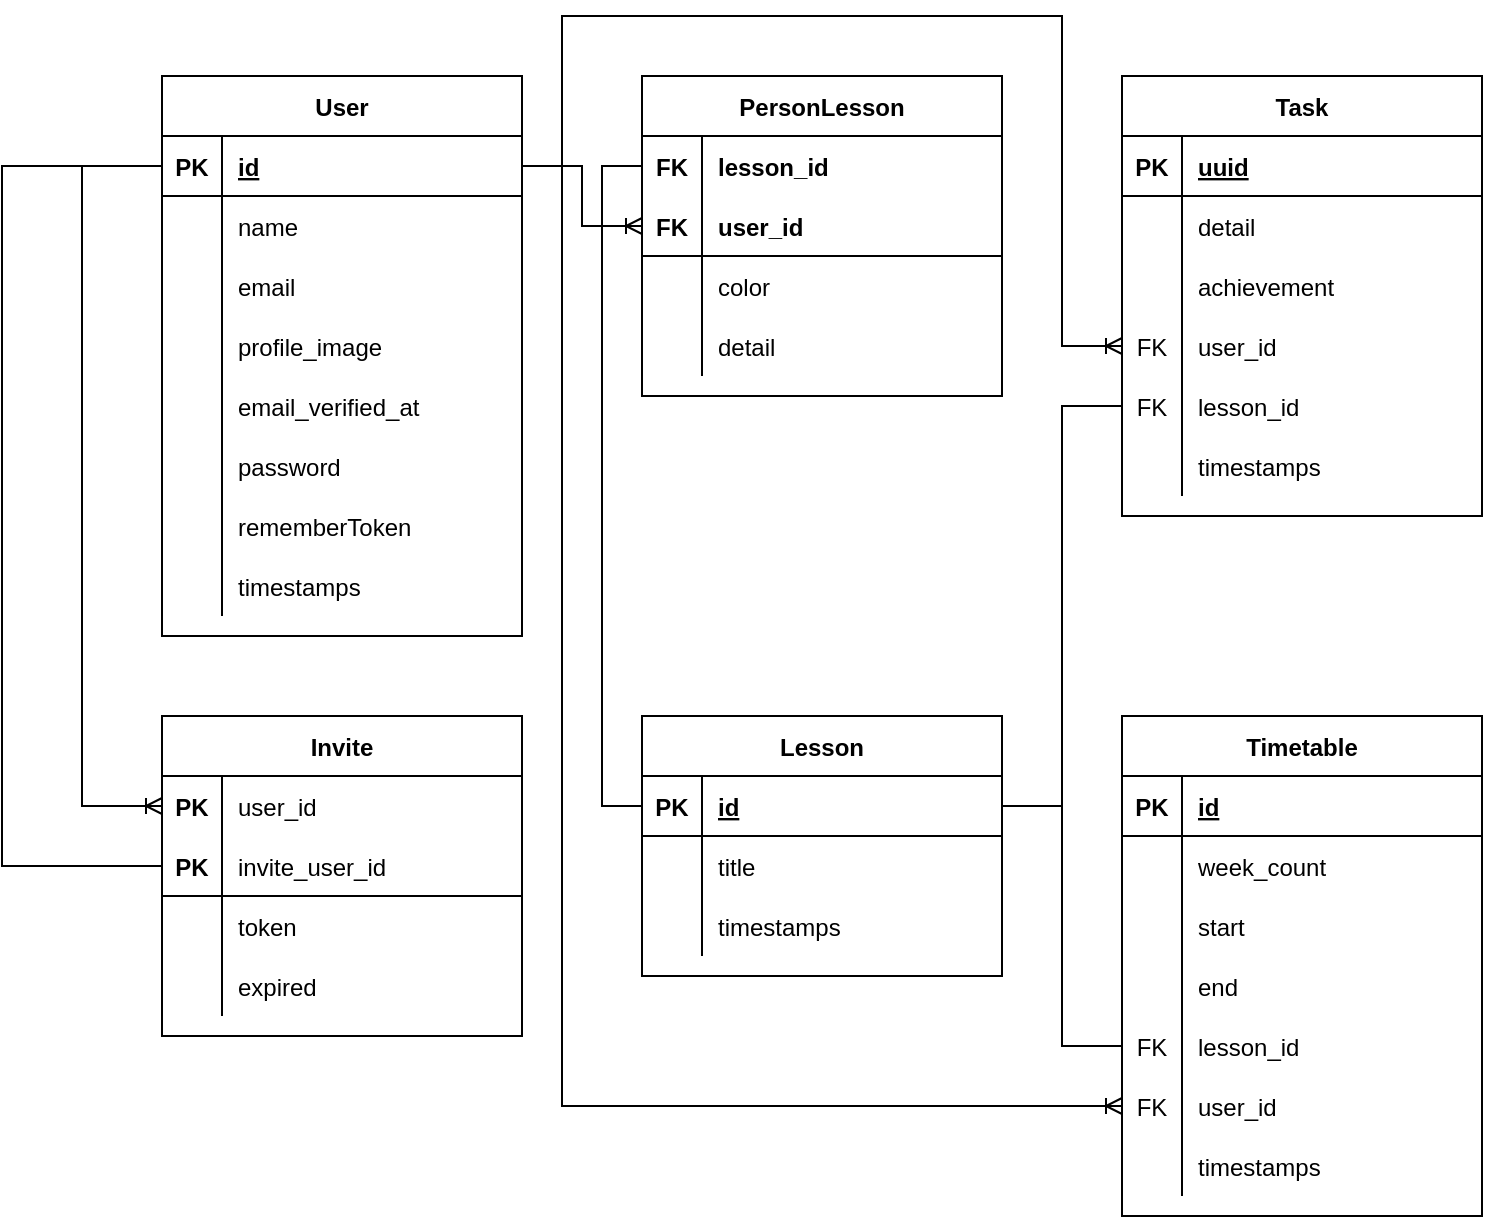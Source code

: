 <mxfile version="16.4.5" type="device"><diagram id="3P8LzScYwfdVxAlCg0pd" name="Page-1"><mxGraphModel dx="660" dy="1144" grid="1" gridSize="10" guides="1" tooltips="1" connect="1" arrows="1" fold="1" page="1" pageScale="1" pageWidth="1169" pageHeight="827" math="0" shadow="0"><root><mxCell id="0"/><mxCell id="1" parent="0"/><mxCell id="LaS4RuaiMo7m-fo8syZC-38" value="User" style="shape=table;startSize=30;container=1;collapsible=1;childLayout=tableLayout;fixedRows=1;rowLines=0;fontStyle=1;align=center;resizeLast=1;" parent="1" vertex="1"><mxGeometry x="120" y="80" width="180" height="280" as="geometry"/></mxCell><mxCell id="LaS4RuaiMo7m-fo8syZC-39" value="" style="shape=partialRectangle;collapsible=0;dropTarget=0;pointerEvents=0;fillColor=none;top=0;left=0;bottom=1;right=0;points=[[0,0.5],[1,0.5]];portConstraint=eastwest;" parent="LaS4RuaiMo7m-fo8syZC-38" vertex="1"><mxGeometry y="30" width="180" height="30" as="geometry"/></mxCell><mxCell id="LaS4RuaiMo7m-fo8syZC-40" value="PK" style="shape=partialRectangle;connectable=0;fillColor=none;top=0;left=0;bottom=0;right=0;fontStyle=1;overflow=hidden;" parent="LaS4RuaiMo7m-fo8syZC-39" vertex="1"><mxGeometry width="30" height="30" as="geometry"><mxRectangle width="30" height="30" as="alternateBounds"/></mxGeometry></mxCell><mxCell id="LaS4RuaiMo7m-fo8syZC-41" value="id" style="shape=partialRectangle;connectable=0;fillColor=none;top=0;left=0;bottom=0;right=0;align=left;spacingLeft=6;fontStyle=5;overflow=hidden;" parent="LaS4RuaiMo7m-fo8syZC-39" vertex="1"><mxGeometry x="30" width="150" height="30" as="geometry"><mxRectangle width="150" height="30" as="alternateBounds"/></mxGeometry></mxCell><mxCell id="LaS4RuaiMo7m-fo8syZC-42" value="" style="shape=partialRectangle;collapsible=0;dropTarget=0;pointerEvents=0;fillColor=none;top=0;left=0;bottom=0;right=0;points=[[0,0.5],[1,0.5]];portConstraint=eastwest;" parent="LaS4RuaiMo7m-fo8syZC-38" vertex="1"><mxGeometry y="60" width="180" height="30" as="geometry"/></mxCell><mxCell id="LaS4RuaiMo7m-fo8syZC-43" value="" style="shape=partialRectangle;connectable=0;fillColor=none;top=0;left=0;bottom=0;right=0;editable=1;overflow=hidden;" parent="LaS4RuaiMo7m-fo8syZC-42" vertex="1"><mxGeometry width="30" height="30" as="geometry"><mxRectangle width="30" height="30" as="alternateBounds"/></mxGeometry></mxCell><mxCell id="LaS4RuaiMo7m-fo8syZC-44" value="name" style="shape=partialRectangle;connectable=0;fillColor=none;top=0;left=0;bottom=0;right=0;align=left;spacingLeft=6;overflow=hidden;" parent="LaS4RuaiMo7m-fo8syZC-42" vertex="1"><mxGeometry x="30" width="150" height="30" as="geometry"><mxRectangle width="150" height="30" as="alternateBounds"/></mxGeometry></mxCell><mxCell id="LaS4RuaiMo7m-fo8syZC-45" value="" style="shape=partialRectangle;collapsible=0;dropTarget=0;pointerEvents=0;fillColor=none;top=0;left=0;bottom=0;right=0;points=[[0,0.5],[1,0.5]];portConstraint=eastwest;" parent="LaS4RuaiMo7m-fo8syZC-38" vertex="1"><mxGeometry y="90" width="180" height="30" as="geometry"/></mxCell><mxCell id="LaS4RuaiMo7m-fo8syZC-46" value="" style="shape=partialRectangle;connectable=0;fillColor=none;top=0;left=0;bottom=0;right=0;editable=1;overflow=hidden;" parent="LaS4RuaiMo7m-fo8syZC-45" vertex="1"><mxGeometry width="30" height="30" as="geometry"><mxRectangle width="30" height="30" as="alternateBounds"/></mxGeometry></mxCell><mxCell id="LaS4RuaiMo7m-fo8syZC-47" value="email" style="shape=partialRectangle;connectable=0;fillColor=none;top=0;left=0;bottom=0;right=0;align=left;spacingLeft=6;overflow=hidden;" parent="LaS4RuaiMo7m-fo8syZC-45" vertex="1"><mxGeometry x="30" width="150" height="30" as="geometry"><mxRectangle width="150" height="30" as="alternateBounds"/></mxGeometry></mxCell><mxCell id="LaS4RuaiMo7m-fo8syZC-48" value="" style="shape=partialRectangle;collapsible=0;dropTarget=0;pointerEvents=0;fillColor=none;top=0;left=0;bottom=0;right=0;points=[[0,0.5],[1,0.5]];portConstraint=eastwest;" parent="LaS4RuaiMo7m-fo8syZC-38" vertex="1"><mxGeometry y="120" width="180" height="30" as="geometry"/></mxCell><mxCell id="LaS4RuaiMo7m-fo8syZC-49" value="" style="shape=partialRectangle;connectable=0;fillColor=none;top=0;left=0;bottom=0;right=0;editable=1;overflow=hidden;" parent="LaS4RuaiMo7m-fo8syZC-48" vertex="1"><mxGeometry width="30" height="30" as="geometry"><mxRectangle width="30" height="30" as="alternateBounds"/></mxGeometry></mxCell><mxCell id="LaS4RuaiMo7m-fo8syZC-50" value="profile_image" style="shape=partialRectangle;connectable=0;fillColor=none;top=0;left=0;bottom=0;right=0;align=left;spacingLeft=6;overflow=hidden;" parent="LaS4RuaiMo7m-fo8syZC-48" vertex="1"><mxGeometry x="30" width="150" height="30" as="geometry"><mxRectangle width="150" height="30" as="alternateBounds"/></mxGeometry></mxCell><mxCell id="LaS4RuaiMo7m-fo8syZC-107" value="" style="shape=partialRectangle;collapsible=0;dropTarget=0;pointerEvents=0;fillColor=none;top=0;left=0;bottom=0;right=0;points=[[0,0.5],[1,0.5]];portConstraint=eastwest;" parent="LaS4RuaiMo7m-fo8syZC-38" vertex="1"><mxGeometry y="150" width="180" height="30" as="geometry"/></mxCell><mxCell id="LaS4RuaiMo7m-fo8syZC-108" value="" style="shape=partialRectangle;connectable=0;fillColor=none;top=0;left=0;bottom=0;right=0;editable=1;overflow=hidden;" parent="LaS4RuaiMo7m-fo8syZC-107" vertex="1"><mxGeometry width="30" height="30" as="geometry"><mxRectangle width="30" height="30" as="alternateBounds"/></mxGeometry></mxCell><mxCell id="LaS4RuaiMo7m-fo8syZC-109" value="email_verified_at" style="shape=partialRectangle;connectable=0;fillColor=none;top=0;left=0;bottom=0;right=0;align=left;spacingLeft=6;overflow=hidden;" parent="LaS4RuaiMo7m-fo8syZC-107" vertex="1"><mxGeometry x="30" width="150" height="30" as="geometry"><mxRectangle width="150" height="30" as="alternateBounds"/></mxGeometry></mxCell><mxCell id="LaS4RuaiMo7m-fo8syZC-114" value="" style="shape=partialRectangle;collapsible=0;dropTarget=0;pointerEvents=0;fillColor=none;top=0;left=0;bottom=0;right=0;points=[[0,0.5],[1,0.5]];portConstraint=eastwest;" parent="LaS4RuaiMo7m-fo8syZC-38" vertex="1"><mxGeometry y="180" width="180" height="30" as="geometry"/></mxCell><mxCell id="LaS4RuaiMo7m-fo8syZC-115" value="" style="shape=partialRectangle;connectable=0;fillColor=none;top=0;left=0;bottom=0;right=0;editable=1;overflow=hidden;" parent="LaS4RuaiMo7m-fo8syZC-114" vertex="1"><mxGeometry width="30" height="30" as="geometry"><mxRectangle width="30" height="30" as="alternateBounds"/></mxGeometry></mxCell><mxCell id="LaS4RuaiMo7m-fo8syZC-116" value="password" style="shape=partialRectangle;connectable=0;fillColor=none;top=0;left=0;bottom=0;right=0;align=left;spacingLeft=6;overflow=hidden;" parent="LaS4RuaiMo7m-fo8syZC-114" vertex="1"><mxGeometry x="30" width="150" height="30" as="geometry"><mxRectangle width="150" height="30" as="alternateBounds"/></mxGeometry></mxCell><mxCell id="LaS4RuaiMo7m-fo8syZC-118" value="" style="shape=partialRectangle;collapsible=0;dropTarget=0;pointerEvents=0;fillColor=none;top=0;left=0;bottom=0;right=0;points=[[0,0.5],[1,0.5]];portConstraint=eastwest;" parent="LaS4RuaiMo7m-fo8syZC-38" vertex="1"><mxGeometry y="210" width="180" height="30" as="geometry"/></mxCell><mxCell id="LaS4RuaiMo7m-fo8syZC-119" value="" style="shape=partialRectangle;connectable=0;fillColor=none;top=0;left=0;bottom=0;right=0;editable=1;overflow=hidden;" parent="LaS4RuaiMo7m-fo8syZC-118" vertex="1"><mxGeometry width="30" height="30" as="geometry"><mxRectangle width="30" height="30" as="alternateBounds"/></mxGeometry></mxCell><mxCell id="LaS4RuaiMo7m-fo8syZC-120" value="rememberToken" style="shape=partialRectangle;connectable=0;fillColor=none;top=0;left=0;bottom=0;right=0;align=left;spacingLeft=6;overflow=hidden;" parent="LaS4RuaiMo7m-fo8syZC-118" vertex="1"><mxGeometry x="30" width="150" height="30" as="geometry"><mxRectangle width="150" height="30" as="alternateBounds"/></mxGeometry></mxCell><mxCell id="LaS4RuaiMo7m-fo8syZC-122" value="" style="shape=partialRectangle;collapsible=0;dropTarget=0;pointerEvents=0;fillColor=none;top=0;left=0;bottom=0;right=0;points=[[0,0.5],[1,0.5]];portConstraint=eastwest;" parent="LaS4RuaiMo7m-fo8syZC-38" vertex="1"><mxGeometry y="240" width="180" height="30" as="geometry"/></mxCell><mxCell id="LaS4RuaiMo7m-fo8syZC-123" value="" style="shape=partialRectangle;connectable=0;fillColor=none;top=0;left=0;bottom=0;right=0;editable=1;overflow=hidden;" parent="LaS4RuaiMo7m-fo8syZC-122" vertex="1"><mxGeometry width="30" height="30" as="geometry"><mxRectangle width="30" height="30" as="alternateBounds"/></mxGeometry></mxCell><mxCell id="LaS4RuaiMo7m-fo8syZC-124" value="timestamps" style="shape=partialRectangle;connectable=0;fillColor=none;top=0;left=0;bottom=0;right=0;align=left;spacingLeft=6;overflow=hidden;" parent="LaS4RuaiMo7m-fo8syZC-122" vertex="1"><mxGeometry x="30" width="150" height="30" as="geometry"><mxRectangle width="150" height="30" as="alternateBounds"/></mxGeometry></mxCell><mxCell id="LaS4RuaiMo7m-fo8syZC-51" value="Invite" style="shape=table;startSize=30;container=1;collapsible=1;childLayout=tableLayout;fixedRows=1;rowLines=0;fontStyle=1;align=center;resizeLast=1;" parent="1" vertex="1"><mxGeometry x="120" y="400" width="180" height="160" as="geometry"/></mxCell><mxCell id="LaS4RuaiMo7m-fo8syZC-130" value="" style="shape=partialRectangle;collapsible=0;dropTarget=0;pointerEvents=0;fillColor=none;top=0;left=0;bottom=0;right=0;points=[[0,0.5],[1,0.5]];portConstraint=eastwest;" parent="LaS4RuaiMo7m-fo8syZC-51" vertex="1"><mxGeometry y="30" width="180" height="30" as="geometry"/></mxCell><mxCell id="LaS4RuaiMo7m-fo8syZC-131" value="PK" style="shape=partialRectangle;connectable=0;fillColor=none;top=0;left=0;bottom=0;right=0;editable=1;overflow=hidden;fontStyle=1" parent="LaS4RuaiMo7m-fo8syZC-130" vertex="1"><mxGeometry width="30" height="30" as="geometry"><mxRectangle width="30" height="30" as="alternateBounds"/></mxGeometry></mxCell><mxCell id="LaS4RuaiMo7m-fo8syZC-132" value="user_id" style="shape=partialRectangle;connectable=0;fillColor=none;top=0;left=0;bottom=0;right=0;align=left;spacingLeft=6;overflow=hidden;fontStyle=0;strokeColor=default;" parent="LaS4RuaiMo7m-fo8syZC-130" vertex="1"><mxGeometry x="30" width="150" height="30" as="geometry"><mxRectangle width="150" height="30" as="alternateBounds"/></mxGeometry></mxCell><mxCell id="LaS4RuaiMo7m-fo8syZC-52" value="" style="shape=partialRectangle;collapsible=0;dropTarget=0;pointerEvents=0;fillColor=none;top=0;left=0;bottom=1;right=0;points=[[0,0.5],[1,0.5]];portConstraint=eastwest;" parent="LaS4RuaiMo7m-fo8syZC-51" vertex="1"><mxGeometry y="60" width="180" height="30" as="geometry"/></mxCell><mxCell id="LaS4RuaiMo7m-fo8syZC-53" value="PK" style="shape=partialRectangle;connectable=0;fillColor=none;top=0;left=0;bottom=0;right=0;fontStyle=1;overflow=hidden;" parent="LaS4RuaiMo7m-fo8syZC-52" vertex="1"><mxGeometry width="30" height="30" as="geometry"><mxRectangle width="30" height="30" as="alternateBounds"/></mxGeometry></mxCell><mxCell id="LaS4RuaiMo7m-fo8syZC-54" value="invite_user_id" style="shape=partialRectangle;connectable=0;fillColor=none;top=0;left=0;bottom=0;right=0;align=left;spacingLeft=6;fontStyle=0;overflow=hidden;strokeColor=default;" parent="LaS4RuaiMo7m-fo8syZC-52" vertex="1"><mxGeometry x="30" width="150" height="30" as="geometry"><mxRectangle width="150" height="30" as="alternateBounds"/></mxGeometry></mxCell><mxCell id="LaS4RuaiMo7m-fo8syZC-55" value="" style="shape=partialRectangle;collapsible=0;dropTarget=0;pointerEvents=0;fillColor=none;top=0;left=0;bottom=0;right=0;points=[[0,0.5],[1,0.5]];portConstraint=eastwest;" parent="LaS4RuaiMo7m-fo8syZC-51" vertex="1"><mxGeometry y="90" width="180" height="30" as="geometry"/></mxCell><mxCell id="LaS4RuaiMo7m-fo8syZC-56" value="" style="shape=partialRectangle;connectable=0;fillColor=none;top=0;left=0;bottom=0;right=0;editable=1;overflow=hidden;" parent="LaS4RuaiMo7m-fo8syZC-55" vertex="1"><mxGeometry width="30" height="30" as="geometry"><mxRectangle width="30" height="30" as="alternateBounds"/></mxGeometry></mxCell><mxCell id="LaS4RuaiMo7m-fo8syZC-57" value="token" style="shape=partialRectangle;connectable=0;fillColor=none;top=0;left=0;bottom=0;right=0;align=left;spacingLeft=6;overflow=hidden;" parent="LaS4RuaiMo7m-fo8syZC-55" vertex="1"><mxGeometry x="30" width="150" height="30" as="geometry"><mxRectangle width="150" height="30" as="alternateBounds"/></mxGeometry></mxCell><mxCell id="R2A_NUswFnxwvMnsG_RP-1" value="" style="shape=tableRow;horizontal=0;startSize=0;swimlaneHead=0;swimlaneBody=0;fillColor=none;collapsible=0;dropTarget=0;points=[[0,0.5],[1,0.5]];portConstraint=eastwest;top=0;left=0;right=0;bottom=0;" parent="LaS4RuaiMo7m-fo8syZC-51" vertex="1"><mxGeometry y="120" width="180" height="30" as="geometry"/></mxCell><mxCell id="R2A_NUswFnxwvMnsG_RP-2" value="" style="shape=partialRectangle;connectable=0;fillColor=none;top=0;left=0;bottom=0;right=0;editable=1;overflow=hidden;" parent="R2A_NUswFnxwvMnsG_RP-1" vertex="1"><mxGeometry width="30" height="30" as="geometry"><mxRectangle width="30" height="30" as="alternateBounds"/></mxGeometry></mxCell><mxCell id="R2A_NUswFnxwvMnsG_RP-3" value="expired" style="shape=partialRectangle;connectable=0;fillColor=none;top=0;left=0;bottom=0;right=0;align=left;spacingLeft=6;overflow=hidden;" parent="R2A_NUswFnxwvMnsG_RP-1" vertex="1"><mxGeometry x="30" width="150" height="30" as="geometry"><mxRectangle width="150" height="30" as="alternateBounds"/></mxGeometry></mxCell><mxCell id="LaS4RuaiMo7m-fo8syZC-64" value="Lesson" style="shape=table;startSize=30;container=1;collapsible=1;childLayout=tableLayout;fixedRows=1;rowLines=0;fontStyle=1;align=center;resizeLast=1;" parent="1" vertex="1"><mxGeometry x="360" y="400" width="180" height="130" as="geometry"/></mxCell><mxCell id="LaS4RuaiMo7m-fo8syZC-65" value="" style="shape=partialRectangle;collapsible=0;dropTarget=0;pointerEvents=0;fillColor=none;top=0;left=0;bottom=1;right=0;points=[[0,0.5],[1,0.5]];portConstraint=eastwest;" parent="LaS4RuaiMo7m-fo8syZC-64" vertex="1"><mxGeometry y="30" width="180" height="30" as="geometry"/></mxCell><mxCell id="LaS4RuaiMo7m-fo8syZC-66" value="PK" style="shape=partialRectangle;connectable=0;fillColor=none;top=0;left=0;bottom=0;right=0;fontStyle=1;overflow=hidden;" parent="LaS4RuaiMo7m-fo8syZC-65" vertex="1"><mxGeometry width="30" height="30" as="geometry"><mxRectangle width="30" height="30" as="alternateBounds"/></mxGeometry></mxCell><mxCell id="LaS4RuaiMo7m-fo8syZC-67" value="id" style="shape=partialRectangle;connectable=0;fillColor=none;top=0;left=0;bottom=0;right=0;align=left;spacingLeft=6;fontStyle=5;overflow=hidden;" parent="LaS4RuaiMo7m-fo8syZC-65" vertex="1"><mxGeometry x="30" width="150" height="30" as="geometry"><mxRectangle width="150" height="30" as="alternateBounds"/></mxGeometry></mxCell><mxCell id="LaS4RuaiMo7m-fo8syZC-68" value="" style="shape=partialRectangle;collapsible=0;dropTarget=0;pointerEvents=0;fillColor=none;top=0;left=0;bottom=0;right=0;points=[[0,0.5],[1,0.5]];portConstraint=eastwest;" parent="LaS4RuaiMo7m-fo8syZC-64" vertex="1"><mxGeometry y="60" width="180" height="30" as="geometry"/></mxCell><mxCell id="LaS4RuaiMo7m-fo8syZC-69" value="" style="shape=partialRectangle;connectable=0;fillColor=none;top=0;left=0;bottom=0;right=0;editable=1;overflow=hidden;" parent="LaS4RuaiMo7m-fo8syZC-68" vertex="1"><mxGeometry width="30" height="30" as="geometry"><mxRectangle width="30" height="30" as="alternateBounds"/></mxGeometry></mxCell><mxCell id="LaS4RuaiMo7m-fo8syZC-70" value="title" style="shape=partialRectangle;connectable=0;fillColor=none;top=0;left=0;bottom=0;right=0;align=left;spacingLeft=6;overflow=hidden;" parent="LaS4RuaiMo7m-fo8syZC-68" vertex="1"><mxGeometry x="30" width="150" height="30" as="geometry"><mxRectangle width="150" height="30" as="alternateBounds"/></mxGeometry></mxCell><mxCell id="LaS4RuaiMo7m-fo8syZC-74" value="" style="shape=partialRectangle;collapsible=0;dropTarget=0;pointerEvents=0;fillColor=none;top=0;left=0;bottom=0;right=0;points=[[0,0.5],[1,0.5]];portConstraint=eastwest;" parent="LaS4RuaiMo7m-fo8syZC-64" vertex="1"><mxGeometry y="90" width="180" height="30" as="geometry"/></mxCell><mxCell id="LaS4RuaiMo7m-fo8syZC-75" value="" style="shape=partialRectangle;connectable=0;fillColor=none;top=0;left=0;bottom=0;right=0;editable=1;overflow=hidden;" parent="LaS4RuaiMo7m-fo8syZC-74" vertex="1"><mxGeometry width="30" height="30" as="geometry"><mxRectangle width="30" height="30" as="alternateBounds"/></mxGeometry></mxCell><mxCell id="LaS4RuaiMo7m-fo8syZC-76" value="timestamps" style="shape=partialRectangle;connectable=0;fillColor=none;top=0;left=0;bottom=0;right=0;align=left;spacingLeft=6;overflow=hidden;" parent="LaS4RuaiMo7m-fo8syZC-74" vertex="1"><mxGeometry x="30" width="150" height="30" as="geometry"><mxRectangle width="150" height="30" as="alternateBounds"/></mxGeometry></mxCell><mxCell id="LaS4RuaiMo7m-fo8syZC-77" value="Task" style="shape=table;startSize=30;container=1;collapsible=1;childLayout=tableLayout;fixedRows=1;rowLines=0;fontStyle=1;align=center;resizeLast=1;" parent="1" vertex="1"><mxGeometry x="600" y="80" width="180" height="220" as="geometry"/></mxCell><mxCell id="LaS4RuaiMo7m-fo8syZC-78" value="" style="shape=partialRectangle;collapsible=0;dropTarget=0;pointerEvents=0;fillColor=none;top=0;left=0;bottom=1;right=0;points=[[0,0.5],[1,0.5]];portConstraint=eastwest;" parent="LaS4RuaiMo7m-fo8syZC-77" vertex="1"><mxGeometry y="30" width="180" height="30" as="geometry"/></mxCell><mxCell id="LaS4RuaiMo7m-fo8syZC-79" value="PK" style="shape=partialRectangle;connectable=0;fillColor=none;top=0;left=0;bottom=0;right=0;fontStyle=1;overflow=hidden;" parent="LaS4RuaiMo7m-fo8syZC-78" vertex="1"><mxGeometry width="30" height="30" as="geometry"><mxRectangle width="30" height="30" as="alternateBounds"/></mxGeometry></mxCell><mxCell id="LaS4RuaiMo7m-fo8syZC-80" value="uuid" style="shape=partialRectangle;connectable=0;fillColor=none;top=0;left=0;bottom=0;right=0;align=left;spacingLeft=6;fontStyle=5;overflow=hidden;" parent="LaS4RuaiMo7m-fo8syZC-78" vertex="1"><mxGeometry x="30" width="150" height="30" as="geometry"><mxRectangle width="150" height="30" as="alternateBounds"/></mxGeometry></mxCell><mxCell id="LaS4RuaiMo7m-fo8syZC-81" value="" style="shape=partialRectangle;collapsible=0;dropTarget=0;pointerEvents=0;fillColor=none;top=0;left=0;bottom=0;right=0;points=[[0,0.5],[1,0.5]];portConstraint=eastwest;" parent="LaS4RuaiMo7m-fo8syZC-77" vertex="1"><mxGeometry y="60" width="180" height="30" as="geometry"/></mxCell><mxCell id="LaS4RuaiMo7m-fo8syZC-82" value="" style="shape=partialRectangle;connectable=0;fillColor=none;top=0;left=0;bottom=0;right=0;editable=1;overflow=hidden;" parent="LaS4RuaiMo7m-fo8syZC-81" vertex="1"><mxGeometry width="30" height="30" as="geometry"><mxRectangle width="30" height="30" as="alternateBounds"/></mxGeometry></mxCell><mxCell id="LaS4RuaiMo7m-fo8syZC-83" value="detail" style="shape=partialRectangle;connectable=0;fillColor=none;top=0;left=0;bottom=0;right=0;align=left;spacingLeft=6;overflow=hidden;" parent="LaS4RuaiMo7m-fo8syZC-81" vertex="1"><mxGeometry x="30" width="150" height="30" as="geometry"><mxRectangle width="150" height="30" as="alternateBounds"/></mxGeometry></mxCell><mxCell id="LKxuZCitKaVUx1JabQFx-3" value="" style="shape=partialRectangle;collapsible=0;dropTarget=0;pointerEvents=0;fillColor=none;top=0;left=0;bottom=0;right=0;points=[[0,0.5],[1,0.5]];portConstraint=eastwest;" parent="LaS4RuaiMo7m-fo8syZC-77" vertex="1"><mxGeometry y="90" width="180" height="30" as="geometry"/></mxCell><mxCell id="LKxuZCitKaVUx1JabQFx-4" value="" style="shape=partialRectangle;connectable=0;fillColor=none;top=0;left=0;bottom=0;right=0;editable=1;overflow=hidden;" parent="LKxuZCitKaVUx1JabQFx-3" vertex="1"><mxGeometry width="30" height="30" as="geometry"><mxRectangle width="30" height="30" as="alternateBounds"/></mxGeometry></mxCell><mxCell id="LKxuZCitKaVUx1JabQFx-5" value="achievement" style="shape=partialRectangle;connectable=0;fillColor=none;top=0;left=0;bottom=0;right=0;align=left;spacingLeft=6;overflow=hidden;" parent="LKxuZCitKaVUx1JabQFx-3" vertex="1"><mxGeometry x="30" width="150" height="30" as="geometry"><mxRectangle width="150" height="30" as="alternateBounds"/></mxGeometry></mxCell><mxCell id="LaS4RuaiMo7m-fo8syZC-87" value="" style="shape=partialRectangle;collapsible=0;dropTarget=0;pointerEvents=0;fillColor=none;top=0;left=0;bottom=0;right=0;points=[[0,0.5],[1,0.5]];portConstraint=eastwest;" parent="LaS4RuaiMo7m-fo8syZC-77" vertex="1"><mxGeometry y="120" width="180" height="30" as="geometry"/></mxCell><mxCell id="LaS4RuaiMo7m-fo8syZC-88" value="FK" style="shape=partialRectangle;connectable=0;fillColor=none;top=0;left=0;bottom=0;right=0;editable=1;overflow=hidden;" parent="LaS4RuaiMo7m-fo8syZC-87" vertex="1"><mxGeometry width="30" height="30" as="geometry"><mxRectangle width="30" height="30" as="alternateBounds"/></mxGeometry></mxCell><mxCell id="LaS4RuaiMo7m-fo8syZC-89" value="user_id" style="shape=partialRectangle;connectable=0;fillColor=none;top=0;left=0;bottom=0;right=0;align=left;spacingLeft=6;overflow=hidden;" parent="LaS4RuaiMo7m-fo8syZC-87" vertex="1"><mxGeometry x="30" width="150" height="30" as="geometry"><mxRectangle width="150" height="30" as="alternateBounds"/></mxGeometry></mxCell><mxCell id="LaS4RuaiMo7m-fo8syZC-84" value="" style="shape=partialRectangle;collapsible=0;dropTarget=0;pointerEvents=0;fillColor=none;top=0;left=0;bottom=0;right=0;points=[[0,0.5],[1,0.5]];portConstraint=eastwest;" parent="LaS4RuaiMo7m-fo8syZC-77" vertex="1"><mxGeometry y="150" width="180" height="30" as="geometry"/></mxCell><mxCell id="LaS4RuaiMo7m-fo8syZC-85" value="FK" style="shape=partialRectangle;connectable=0;fillColor=none;top=0;left=0;bottom=0;right=0;editable=1;overflow=hidden;" parent="LaS4RuaiMo7m-fo8syZC-84" vertex="1"><mxGeometry width="30" height="30" as="geometry"><mxRectangle width="30" height="30" as="alternateBounds"/></mxGeometry></mxCell><mxCell id="LaS4RuaiMo7m-fo8syZC-86" value="lesson_id" style="shape=partialRectangle;connectable=0;fillColor=none;top=0;left=0;bottom=0;right=0;align=left;spacingLeft=6;overflow=hidden;" parent="LaS4RuaiMo7m-fo8syZC-84" vertex="1"><mxGeometry x="30" width="150" height="30" as="geometry"><mxRectangle width="150" height="30" as="alternateBounds"/></mxGeometry></mxCell><mxCell id="LKxuZCitKaVUx1JabQFx-7" value="" style="shape=partialRectangle;collapsible=0;dropTarget=0;pointerEvents=0;fillColor=none;top=0;left=0;bottom=0;right=0;points=[[0,0.5],[1,0.5]];portConstraint=eastwest;" parent="LaS4RuaiMo7m-fo8syZC-77" vertex="1"><mxGeometry y="180" width="180" height="30" as="geometry"/></mxCell><mxCell id="LKxuZCitKaVUx1JabQFx-8" value="" style="shape=partialRectangle;connectable=0;fillColor=none;top=0;left=0;bottom=0;right=0;editable=1;overflow=hidden;" parent="LKxuZCitKaVUx1JabQFx-7" vertex="1"><mxGeometry width="30" height="30" as="geometry"><mxRectangle width="30" height="30" as="alternateBounds"/></mxGeometry></mxCell><mxCell id="LKxuZCitKaVUx1JabQFx-9" value="timestamps" style="shape=partialRectangle;connectable=0;fillColor=none;top=0;left=0;bottom=0;right=0;align=left;spacingLeft=6;overflow=hidden;" parent="LKxuZCitKaVUx1JabQFx-7" vertex="1"><mxGeometry x="30" width="150" height="30" as="geometry"><mxRectangle width="150" height="30" as="alternateBounds"/></mxGeometry></mxCell><mxCell id="LaS4RuaiMo7m-fo8syZC-90" value="Timetable" style="shape=table;startSize=30;container=1;collapsible=1;childLayout=tableLayout;fixedRows=1;rowLines=0;fontStyle=1;align=center;resizeLast=1;" parent="1" vertex="1"><mxGeometry x="600" y="400" width="180" height="250" as="geometry"/></mxCell><mxCell id="LaS4RuaiMo7m-fo8syZC-91" value="" style="shape=partialRectangle;collapsible=0;dropTarget=0;pointerEvents=0;fillColor=none;top=0;left=0;bottom=1;right=0;points=[[0,0.5],[1,0.5]];portConstraint=eastwest;" parent="LaS4RuaiMo7m-fo8syZC-90" vertex="1"><mxGeometry y="30" width="180" height="30" as="geometry"/></mxCell><mxCell id="LaS4RuaiMo7m-fo8syZC-92" value="PK" style="shape=partialRectangle;connectable=0;fillColor=none;top=0;left=0;bottom=0;right=0;fontStyle=1;overflow=hidden;" parent="LaS4RuaiMo7m-fo8syZC-91" vertex="1"><mxGeometry width="30" height="30" as="geometry"><mxRectangle width="30" height="30" as="alternateBounds"/></mxGeometry></mxCell><mxCell id="LaS4RuaiMo7m-fo8syZC-93" value="id" style="shape=partialRectangle;connectable=0;fillColor=none;top=0;left=0;bottom=0;right=0;align=left;spacingLeft=6;fontStyle=5;overflow=hidden;" parent="LaS4RuaiMo7m-fo8syZC-91" vertex="1"><mxGeometry x="30" width="150" height="30" as="geometry"><mxRectangle width="150" height="30" as="alternateBounds"/></mxGeometry></mxCell><mxCell id="LaS4RuaiMo7m-fo8syZC-94" value="" style="shape=partialRectangle;collapsible=0;dropTarget=0;pointerEvents=0;fillColor=none;top=0;left=0;bottom=0;right=0;points=[[0,0.5],[1,0.5]];portConstraint=eastwest;" parent="LaS4RuaiMo7m-fo8syZC-90" vertex="1"><mxGeometry y="60" width="180" height="30" as="geometry"/></mxCell><mxCell id="LaS4RuaiMo7m-fo8syZC-95" value="" style="shape=partialRectangle;connectable=0;fillColor=none;top=0;left=0;bottom=0;right=0;editable=1;overflow=hidden;" parent="LaS4RuaiMo7m-fo8syZC-94" vertex="1"><mxGeometry width="30" height="30" as="geometry"><mxRectangle width="30" height="30" as="alternateBounds"/></mxGeometry></mxCell><mxCell id="LaS4RuaiMo7m-fo8syZC-96" value="week_count" style="shape=partialRectangle;connectable=0;fillColor=none;top=0;left=0;bottom=0;right=0;align=left;spacingLeft=6;overflow=hidden;" parent="LaS4RuaiMo7m-fo8syZC-94" vertex="1"><mxGeometry x="30" width="150" height="30" as="geometry"><mxRectangle width="150" height="30" as="alternateBounds"/></mxGeometry></mxCell><mxCell id="LaS4RuaiMo7m-fo8syZC-100" value="" style="shape=partialRectangle;collapsible=0;dropTarget=0;pointerEvents=0;fillColor=none;top=0;left=0;bottom=0;right=0;points=[[0,0.5],[1,0.5]];portConstraint=eastwest;" parent="LaS4RuaiMo7m-fo8syZC-90" vertex="1"><mxGeometry y="90" width="180" height="30" as="geometry"/></mxCell><mxCell id="LaS4RuaiMo7m-fo8syZC-101" value="" style="shape=partialRectangle;connectable=0;fillColor=none;top=0;left=0;bottom=0;right=0;editable=1;overflow=hidden;" parent="LaS4RuaiMo7m-fo8syZC-100" vertex="1"><mxGeometry width="30" height="30" as="geometry"><mxRectangle width="30" height="30" as="alternateBounds"/></mxGeometry></mxCell><mxCell id="LaS4RuaiMo7m-fo8syZC-102" value="start" style="shape=partialRectangle;connectable=0;fillColor=none;top=0;left=0;bottom=0;right=0;align=left;spacingLeft=6;overflow=hidden;" parent="LaS4RuaiMo7m-fo8syZC-100" vertex="1"><mxGeometry x="30" width="150" height="30" as="geometry"><mxRectangle width="150" height="30" as="alternateBounds"/></mxGeometry></mxCell><mxCell id="LaS4RuaiMo7m-fo8syZC-138" value="" style="shape=partialRectangle;collapsible=0;dropTarget=0;pointerEvents=0;fillColor=none;top=0;left=0;bottom=0;right=0;points=[[0,0.5],[1,0.5]];portConstraint=eastwest;" parent="LaS4RuaiMo7m-fo8syZC-90" vertex="1"><mxGeometry y="120" width="180" height="30" as="geometry"/></mxCell><mxCell id="LaS4RuaiMo7m-fo8syZC-139" value="" style="shape=partialRectangle;connectable=0;fillColor=none;top=0;left=0;bottom=0;right=0;editable=1;overflow=hidden;" parent="LaS4RuaiMo7m-fo8syZC-138" vertex="1"><mxGeometry width="30" height="30" as="geometry"><mxRectangle width="30" height="30" as="alternateBounds"/></mxGeometry></mxCell><mxCell id="LaS4RuaiMo7m-fo8syZC-140" value="end" style="shape=partialRectangle;connectable=0;fillColor=none;top=0;left=0;bottom=0;right=0;align=left;spacingLeft=6;overflow=hidden;" parent="LaS4RuaiMo7m-fo8syZC-138" vertex="1"><mxGeometry x="30" width="150" height="30" as="geometry"><mxRectangle width="150" height="30" as="alternateBounds"/></mxGeometry></mxCell><mxCell id="LaS4RuaiMo7m-fo8syZC-150" value="" style="shape=partialRectangle;collapsible=0;dropTarget=0;pointerEvents=0;fillColor=none;top=0;left=0;bottom=0;right=0;points=[[0,0.5],[1,0.5]];portConstraint=eastwest;" parent="LaS4RuaiMo7m-fo8syZC-90" vertex="1"><mxGeometry y="150" width="180" height="30" as="geometry"/></mxCell><mxCell id="LaS4RuaiMo7m-fo8syZC-151" value="FK" style="shape=partialRectangle;connectable=0;fillColor=none;top=0;left=0;bottom=0;right=0;editable=1;overflow=hidden;" parent="LaS4RuaiMo7m-fo8syZC-150" vertex="1"><mxGeometry width="30" height="30" as="geometry"><mxRectangle width="30" height="30" as="alternateBounds"/></mxGeometry></mxCell><mxCell id="LaS4RuaiMo7m-fo8syZC-152" value="lesson_id" style="shape=partialRectangle;connectable=0;fillColor=none;top=0;left=0;bottom=0;right=0;align=left;spacingLeft=6;overflow=hidden;" parent="LaS4RuaiMo7m-fo8syZC-150" vertex="1"><mxGeometry x="30" width="150" height="30" as="geometry"><mxRectangle width="150" height="30" as="alternateBounds"/></mxGeometry></mxCell><mxCell id="LaS4RuaiMo7m-fo8syZC-146" value="" style="shape=partialRectangle;collapsible=0;dropTarget=0;pointerEvents=0;fillColor=none;top=0;left=0;bottom=0;right=0;points=[[0,0.5],[1,0.5]];portConstraint=eastwest;" parent="LaS4RuaiMo7m-fo8syZC-90" vertex="1"><mxGeometry y="180" width="180" height="30" as="geometry"/></mxCell><mxCell id="LaS4RuaiMo7m-fo8syZC-147" value="FK" style="shape=partialRectangle;connectable=0;fillColor=none;top=0;left=0;bottom=0;right=0;editable=1;overflow=hidden;" parent="LaS4RuaiMo7m-fo8syZC-146" vertex="1"><mxGeometry width="30" height="30" as="geometry"><mxRectangle width="30" height="30" as="alternateBounds"/></mxGeometry></mxCell><mxCell id="LaS4RuaiMo7m-fo8syZC-148" value="user_id" style="shape=partialRectangle;connectable=0;fillColor=none;top=0;left=0;bottom=0;right=0;align=left;spacingLeft=6;overflow=hidden;" parent="LaS4RuaiMo7m-fo8syZC-146" vertex="1"><mxGeometry x="30" width="150" height="30" as="geometry"><mxRectangle width="150" height="30" as="alternateBounds"/></mxGeometry></mxCell><mxCell id="LaS4RuaiMo7m-fo8syZC-134" value="" style="shape=partialRectangle;collapsible=0;dropTarget=0;pointerEvents=0;fillColor=none;top=0;left=0;bottom=0;right=0;points=[[0,0.5],[1,0.5]];portConstraint=eastwest;" parent="LaS4RuaiMo7m-fo8syZC-90" vertex="1"><mxGeometry y="210" width="180" height="30" as="geometry"/></mxCell><mxCell id="LaS4RuaiMo7m-fo8syZC-135" value="" style="shape=partialRectangle;connectable=0;fillColor=none;top=0;left=0;bottom=0;right=0;editable=1;overflow=hidden;" parent="LaS4RuaiMo7m-fo8syZC-134" vertex="1"><mxGeometry width="30" height="30" as="geometry"><mxRectangle width="30" height="30" as="alternateBounds"/></mxGeometry></mxCell><mxCell id="LaS4RuaiMo7m-fo8syZC-136" value="timestamps" style="shape=partialRectangle;connectable=0;fillColor=none;top=0;left=0;bottom=0;right=0;align=left;spacingLeft=6;overflow=hidden;" parent="LaS4RuaiMo7m-fo8syZC-134" vertex="1"><mxGeometry x="30" width="150" height="30" as="geometry"><mxRectangle width="150" height="30" as="alternateBounds"/></mxGeometry></mxCell><mxCell id="LKxuZCitKaVUx1JabQFx-10" value="" style="edgeStyle=orthogonalEdgeStyle;fontSize=12;html=1;endArrow=ERoneToMany;rounded=0;exitX=1;exitY=0.5;exitDx=0;exitDy=0;entryX=0;entryY=0.5;entryDx=0;entryDy=0;" parent="1" source="LaS4RuaiMo7m-fo8syZC-39" target="LaS4RuaiMo7m-fo8syZC-87" edge="1"><mxGeometry width="100" height="100" relative="1" as="geometry"><mxPoint x="460" y="410" as="sourcePoint"/><mxPoint x="560" y="310" as="targetPoint"/><Array as="points"><mxPoint x="320" y="125"/><mxPoint x="320" y="50"/><mxPoint x="570" y="50"/><mxPoint x="570" y="215"/></Array></mxGeometry></mxCell><mxCell id="LKxuZCitKaVUx1JabQFx-11" value="" style="edgeStyle=orthogonalEdgeStyle;fontSize=12;html=1;endArrow=ERoneToMany;rounded=0;exitX=1;exitY=0.5;exitDx=0;exitDy=0;entryX=0;entryY=0.5;entryDx=0;entryDy=0;" parent="1" source="LaS4RuaiMo7m-fo8syZC-39" target="LaS4RuaiMo7m-fo8syZC-146" edge="1"><mxGeometry width="100" height="100" relative="1" as="geometry"><mxPoint x="310" y="170" as="sourcePoint"/><mxPoint x="410" y="70" as="targetPoint"/><Array as="points"><mxPoint x="320" y="125"/><mxPoint x="320" y="595"/></Array></mxGeometry></mxCell><mxCell id="LKxuZCitKaVUx1JabQFx-14" value="" style="edgeStyle=orthogonalEdgeStyle;fontSize=12;html=1;endArrow=none;rounded=0;entryX=0;entryY=0.75;entryDx=0;entryDy=0;exitX=1;exitY=0.5;exitDx=0;exitDy=0;endFill=0;" parent="1" source="LaS4RuaiMo7m-fo8syZC-65" target="LaS4RuaiMo7m-fo8syZC-77" edge="1"><mxGeometry width="100" height="100" relative="1" as="geometry"><mxPoint x="430" y="350" as="sourcePoint"/><mxPoint x="530" y="250" as="targetPoint"/><Array as="points"><mxPoint x="570" y="445"/><mxPoint x="570" y="245"/></Array></mxGeometry></mxCell><mxCell id="LKxuZCitKaVUx1JabQFx-15" value="" style="edgeStyle=orthogonalEdgeStyle;fontSize=12;html=1;endArrow=none;rounded=0;exitX=1;exitY=0.5;exitDx=0;exitDy=0;endFill=0;" parent="1" source="LaS4RuaiMo7m-fo8syZC-65" target="LaS4RuaiMo7m-fo8syZC-150" edge="1"><mxGeometry width="100" height="100" relative="1" as="geometry"><mxPoint x="600" y="490" as="sourcePoint"/><mxPoint x="700" y="390" as="targetPoint"/><Array as="points"><mxPoint x="570" y="445"/><mxPoint x="570" y="565"/></Array></mxGeometry></mxCell><mxCell id="LKxuZCitKaVUx1JabQFx-16" value="" style="fontSize=12;html=1;endArrow=ERoneToMany;rounded=0;entryX=0;entryY=0.5;entryDx=0;entryDy=0;edgeStyle=elbowEdgeStyle;" parent="1" source="LaS4RuaiMo7m-fo8syZC-39" target="LaS4RuaiMo7m-fo8syZC-130" edge="1"><mxGeometry width="100" height="100" relative="1" as="geometry"><mxPoint x="120" y="130" as="sourcePoint"/><mxPoint x="480" y="340" as="targetPoint"/><Array as="points"><mxPoint x="80" y="310"/></Array></mxGeometry></mxCell><mxCell id="LKxuZCitKaVUx1JabQFx-18" value="" style="edgeStyle=elbowEdgeStyle;fontSize=12;html=1;endArrow=none;rounded=0;exitX=0;exitY=0.5;exitDx=0;exitDy=0;endFill=0;entryX=0;entryY=0.5;entryDx=0;entryDy=0;" parent="1" source="LaS4RuaiMo7m-fo8syZC-52" target="LaS4RuaiMo7m-fo8syZC-39" edge="1"><mxGeometry width="100" height="100" relative="1" as="geometry"><mxPoint x="330" y="500" as="sourcePoint"/><mxPoint x="60" y="280" as="targetPoint"/><Array as="points"><mxPoint x="40" y="390"/></Array></mxGeometry></mxCell><mxCell id="cTbx3iRNXlN0SP8SjcZO-1" value="PersonLesson" style="shape=table;startSize=30;container=1;collapsible=1;childLayout=tableLayout;fixedRows=1;rowLines=0;fontStyle=1;align=center;resizeLast=1;" parent="1" vertex="1"><mxGeometry x="360" y="80" width="180" height="160.0" as="geometry"/></mxCell><mxCell id="cTbx3iRNXlN0SP8SjcZO-11" value="" style="shape=partialRectangle;collapsible=0;dropTarget=0;pointerEvents=0;fillColor=none;top=0;left=0;bottom=0;right=0;points=[[0,0.5],[1,0.5]];portConstraint=eastwest;" parent="cTbx3iRNXlN0SP8SjcZO-1" vertex="1"><mxGeometry y="30" width="180" height="30" as="geometry"/></mxCell><mxCell id="cTbx3iRNXlN0SP8SjcZO-12" value="FK" style="shape=partialRectangle;connectable=0;fillColor=none;top=0;left=0;bottom=0;right=0;editable=1;overflow=hidden;fontStyle=1" parent="cTbx3iRNXlN0SP8SjcZO-11" vertex="1"><mxGeometry width="30" height="30" as="geometry"><mxRectangle width="30" height="30" as="alternateBounds"/></mxGeometry></mxCell><mxCell id="cTbx3iRNXlN0SP8SjcZO-13" value="lesson_id" style="shape=partialRectangle;connectable=0;fillColor=none;top=0;left=0;bottom=0;right=0;align=left;spacingLeft=6;overflow=hidden;fontStyle=1" parent="cTbx3iRNXlN0SP8SjcZO-11" vertex="1"><mxGeometry x="30" width="150" height="30" as="geometry"><mxRectangle width="150" height="30" as="alternateBounds"/></mxGeometry></mxCell><mxCell id="cTbx3iRNXlN0SP8SjcZO-2" value="" style="shape=partialRectangle;collapsible=0;dropTarget=0;pointerEvents=0;fillColor=none;top=0;left=0;bottom=1;right=0;points=[[0,0.5],[1,0.5]];portConstraint=eastwest;" parent="cTbx3iRNXlN0SP8SjcZO-1" vertex="1"><mxGeometry y="60" width="180" height="30" as="geometry"/></mxCell><mxCell id="cTbx3iRNXlN0SP8SjcZO-3" value="FK" style="shape=partialRectangle;connectable=0;fillColor=none;top=0;left=0;bottom=0;right=0;fontStyle=1;overflow=hidden;" parent="cTbx3iRNXlN0SP8SjcZO-2" vertex="1"><mxGeometry width="30" height="30" as="geometry"><mxRectangle width="30" height="30" as="alternateBounds"/></mxGeometry></mxCell><mxCell id="cTbx3iRNXlN0SP8SjcZO-4" value="user_id" style="shape=partialRectangle;connectable=0;fillColor=none;top=0;left=0;bottom=0;right=0;align=left;spacingLeft=6;fontStyle=1;overflow=hidden;" parent="cTbx3iRNXlN0SP8SjcZO-2" vertex="1"><mxGeometry x="30" width="150" height="30" as="geometry"><mxRectangle width="150" height="30" as="alternateBounds"/></mxGeometry></mxCell><mxCell id="cTbx3iRNXlN0SP8SjcZO-5" value="" style="shape=partialRectangle;collapsible=0;dropTarget=0;pointerEvents=0;fillColor=none;top=0;left=0;bottom=0;right=0;points=[[0,0.5],[1,0.5]];portConstraint=eastwest;" parent="cTbx3iRNXlN0SP8SjcZO-1" vertex="1"><mxGeometry y="90" width="180" height="30" as="geometry"/></mxCell><mxCell id="cTbx3iRNXlN0SP8SjcZO-6" value="" style="shape=partialRectangle;connectable=0;fillColor=none;top=0;left=0;bottom=0;right=0;editable=1;overflow=hidden;" parent="cTbx3iRNXlN0SP8SjcZO-5" vertex="1"><mxGeometry width="30" height="30" as="geometry"><mxRectangle width="30" height="30" as="alternateBounds"/></mxGeometry></mxCell><mxCell id="cTbx3iRNXlN0SP8SjcZO-7" value="color" style="shape=partialRectangle;connectable=0;fillColor=none;top=0;left=0;bottom=0;right=0;align=left;spacingLeft=6;overflow=hidden;" parent="cTbx3iRNXlN0SP8SjcZO-5" vertex="1"><mxGeometry x="30" width="150" height="30" as="geometry"><mxRectangle width="150" height="30" as="alternateBounds"/></mxGeometry></mxCell><mxCell id="gLKLcMbP9Z4-UVTh8g-a-1" value="" style="shape=tableRow;horizontal=0;startSize=0;swimlaneHead=0;swimlaneBody=0;fillColor=none;collapsible=0;dropTarget=0;points=[[0,0.5],[1,0.5]];portConstraint=eastwest;top=0;left=0;right=0;bottom=0;strokeColor=default;" vertex="1" parent="cTbx3iRNXlN0SP8SjcZO-1"><mxGeometry y="120" width="180" height="30" as="geometry"/></mxCell><mxCell id="gLKLcMbP9Z4-UVTh8g-a-2" value="" style="shape=partialRectangle;connectable=0;fillColor=none;top=0;left=0;bottom=0;right=0;editable=1;overflow=hidden;strokeColor=default;" vertex="1" parent="gLKLcMbP9Z4-UVTh8g-a-1"><mxGeometry width="30" height="30" as="geometry"><mxRectangle width="30" height="30" as="alternateBounds"/></mxGeometry></mxCell><mxCell id="gLKLcMbP9Z4-UVTh8g-a-3" value="detail" style="shape=partialRectangle;connectable=0;fillColor=none;top=0;left=0;bottom=0;right=0;align=left;spacingLeft=6;overflow=hidden;strokeColor=default;" vertex="1" parent="gLKLcMbP9Z4-UVTh8g-a-1"><mxGeometry x="30" width="150" height="30" as="geometry"><mxRectangle width="150" height="30" as="alternateBounds"/></mxGeometry></mxCell><mxCell id="cTbx3iRNXlN0SP8SjcZO-18" value="" style="edgeStyle=entityRelationEdgeStyle;fontSize=12;html=1;endArrow=ERoneToMany;rounded=0;exitX=1;exitY=0.5;exitDx=0;exitDy=0;entryX=0;entryY=0.5;entryDx=0;entryDy=0;" parent="1" source="LaS4RuaiMo7m-fo8syZC-39" target="cTbx3iRNXlN0SP8SjcZO-2" edge="1"><mxGeometry width="100" height="100" relative="1" as="geometry"><mxPoint x="340" y="360" as="sourcePoint"/><mxPoint x="440" y="260" as="targetPoint"/></mxGeometry></mxCell><mxCell id="cTbx3iRNXlN0SP8SjcZO-19" value="" style="edgeStyle=orthogonalEdgeStyle;fontSize=12;html=1;endArrow=none;rounded=0;entryX=0;entryY=0.5;entryDx=0;entryDy=0;exitX=0;exitY=0.5;exitDx=0;exitDy=0;endFill=0;" parent="1" source="LaS4RuaiMo7m-fo8syZC-65" target="cTbx3iRNXlN0SP8SjcZO-11" edge="1"><mxGeometry width="100" height="100" relative="1" as="geometry"><mxPoint x="370" y="360" as="sourcePoint"/><mxPoint x="470" y="260" as="targetPoint"/><Array as="points"><mxPoint x="340" y="445"/><mxPoint x="340" y="125"/></Array></mxGeometry></mxCell></root></mxGraphModel></diagram></mxfile>